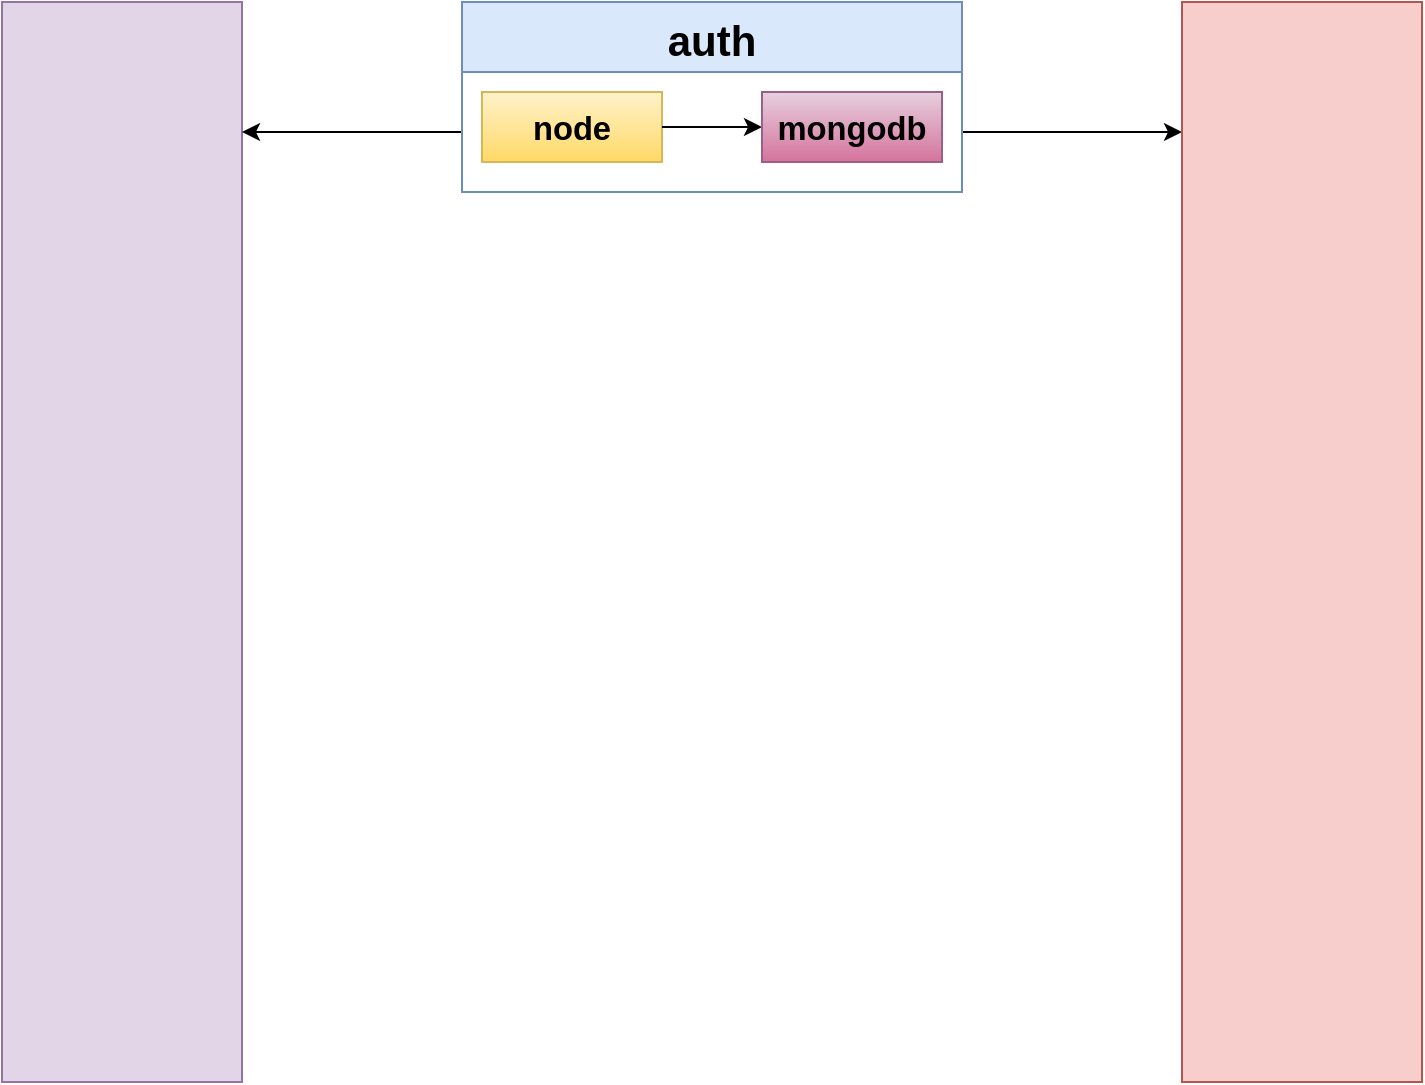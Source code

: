 <mxfile version="17.4.4" type="github">
  <diagram name="Page-1" id="5d7acffa-a066-3a61-03fe-96351882024d">
    <mxGraphModel dx="1021" dy="548" grid="1" gridSize="10" guides="1" tooltips="1" connect="1" arrows="1" fold="1" page="1" pageScale="1" pageWidth="1100" pageHeight="850" background="#ffffff" math="0" shadow="0">
      <root>
        <mxCell id="0" />
        <mxCell id="1" parent="0" />
        <mxCell id="ARuOVk7Q3wwpbp2ctb0l-2" value="" style="rounded=0;whiteSpace=wrap;html=1;fillColor=#e1d5e7;strokeColor=#9673a6;" vertex="1" parent="1">
          <mxGeometry x="330" y="155" width="120" height="540" as="geometry" />
        </mxCell>
        <mxCell id="ARuOVk7Q3wwpbp2ctb0l-13" value="" style="edgeStyle=orthogonalEdgeStyle;rounded=0;orthogonalLoop=1;jettySize=auto;html=1;fontSize=21;startArrow=classic;startFill=1;endArrow=none;endFill=0;" edge="1" parent="1" source="ARuOVk7Q3wwpbp2ctb0l-3">
          <mxGeometry relative="1" as="geometry">
            <mxPoint x="810" y="220" as="targetPoint" />
            <Array as="points">
              <mxPoint x="810" y="220" />
            </Array>
          </mxGeometry>
        </mxCell>
        <mxCell id="ARuOVk7Q3wwpbp2ctb0l-3" value="" style="rounded=0;whiteSpace=wrap;html=1;fillColor=#f8cecc;strokeColor=#b85450;" vertex="1" parent="1">
          <mxGeometry x="920" y="155" width="120" height="540" as="geometry" />
        </mxCell>
        <mxCell id="ARuOVk7Q3wwpbp2ctb0l-7" value="" style="edgeStyle=orthogonalEdgeStyle;rounded=0;orthogonalLoop=1;jettySize=auto;html=1;fontSize=21;" edge="1" parent="1" source="ARuOVk7Q3wwpbp2ctb0l-4" target="ARuOVk7Q3wwpbp2ctb0l-2">
          <mxGeometry relative="1" as="geometry">
            <Array as="points">
              <mxPoint x="510" y="220" />
              <mxPoint x="510" y="220" />
            </Array>
          </mxGeometry>
        </mxCell>
        <mxCell id="ARuOVk7Q3wwpbp2ctb0l-4" value="auth" style="swimlane;startSize=35;fontSize=21;fillColor=#dae8fc;strokeColor=#6c8ebf;" vertex="1" parent="1">
          <mxGeometry x="560" y="155" width="250" height="95" as="geometry" />
        </mxCell>
        <mxCell id="ARuOVk7Q3wwpbp2ctb0l-5" value="&lt;h3&gt;node&lt;/h3&gt;" style="rounded=0;whiteSpace=wrap;html=1;fontSize=14;fillColor=#fff2cc;gradientColor=#ffd966;strokeColor=#d6b656;" vertex="1" parent="ARuOVk7Q3wwpbp2ctb0l-4">
          <mxGeometry x="10" y="45" width="90" height="35" as="geometry" />
        </mxCell>
        <mxCell id="ARuOVk7Q3wwpbp2ctb0l-11" value="" style="edgeStyle=orthogonalEdgeStyle;rounded=0;orthogonalLoop=1;jettySize=auto;html=1;fontSize=21;startArrow=classic;startFill=1;endArrow=none;endFill=0;" edge="1" parent="ARuOVk7Q3wwpbp2ctb0l-4" source="ARuOVk7Q3wwpbp2ctb0l-6" target="ARuOVk7Q3wwpbp2ctb0l-5">
          <mxGeometry relative="1" as="geometry" />
        </mxCell>
        <mxCell id="ARuOVk7Q3wwpbp2ctb0l-6" value="&lt;h3&gt;mongodb&lt;/h3&gt;" style="rounded=0;whiteSpace=wrap;html=1;fontSize=14;fillColor=#e6d0de;gradientColor=#d5739d;strokeColor=#996185;" vertex="1" parent="ARuOVk7Q3wwpbp2ctb0l-4">
          <mxGeometry x="150" y="45" width="90" height="35" as="geometry" />
        </mxCell>
      </root>
    </mxGraphModel>
  </diagram>
</mxfile>
